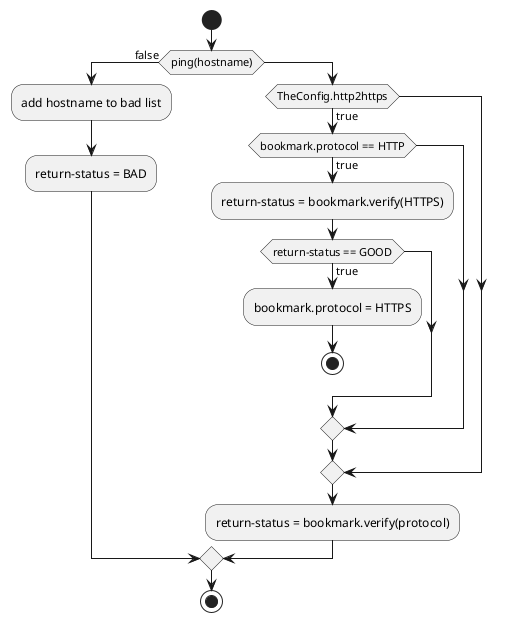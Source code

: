 @startuml
'https://plantuml.com/activity-diagram-beta

start

if (ping(hostname)) then (false)
    :add hostname to bad list;
    :return-status = BAD;
else
    if (TheConfig.http2https) then (true)
        if (bookmark.protocol == HTTP) then (true)
            :return-status = bookmark.verify(HTTPS);
            if (return-status == GOOD) then (true)
                :bookmark.protocol = HTTPS;
                stop
            endif
        endif
    endif
    :return-status = bookmark.verify(protocol);
endif
stop
@enduml
